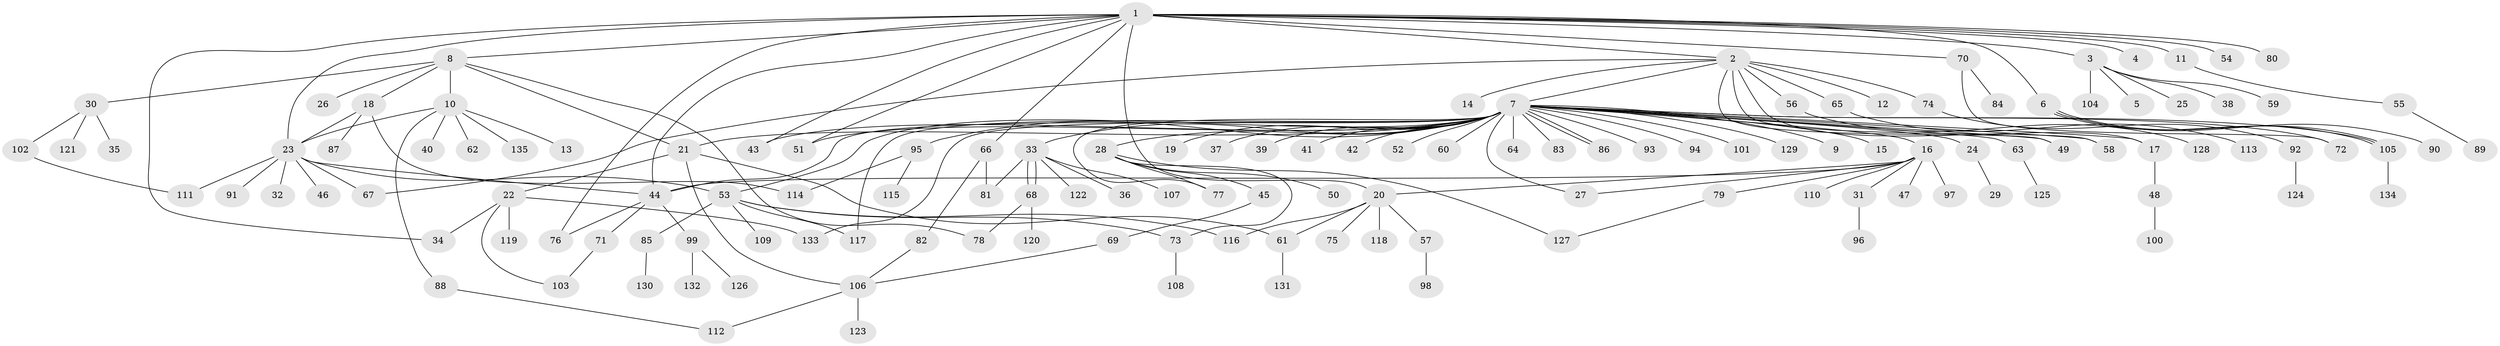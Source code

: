 // Generated by graph-tools (version 1.1) at 2025/01/03/09/25 03:01:42]
// undirected, 135 vertices, 171 edges
graph export_dot {
graph [start="1"]
  node [color=gray90,style=filled];
  1;
  2;
  3;
  4;
  5;
  6;
  7;
  8;
  9;
  10;
  11;
  12;
  13;
  14;
  15;
  16;
  17;
  18;
  19;
  20;
  21;
  22;
  23;
  24;
  25;
  26;
  27;
  28;
  29;
  30;
  31;
  32;
  33;
  34;
  35;
  36;
  37;
  38;
  39;
  40;
  41;
  42;
  43;
  44;
  45;
  46;
  47;
  48;
  49;
  50;
  51;
  52;
  53;
  54;
  55;
  56;
  57;
  58;
  59;
  60;
  61;
  62;
  63;
  64;
  65;
  66;
  67;
  68;
  69;
  70;
  71;
  72;
  73;
  74;
  75;
  76;
  77;
  78;
  79;
  80;
  81;
  82;
  83;
  84;
  85;
  86;
  87;
  88;
  89;
  90;
  91;
  92;
  93;
  94;
  95;
  96;
  97;
  98;
  99;
  100;
  101;
  102;
  103;
  104;
  105;
  106;
  107;
  108;
  109;
  110;
  111;
  112;
  113;
  114;
  115;
  116;
  117;
  118;
  119;
  120;
  121;
  122;
  123;
  124;
  125;
  126;
  127;
  128;
  129;
  130;
  131;
  132;
  133;
  134;
  135;
  1 -- 2;
  1 -- 3;
  1 -- 4;
  1 -- 6;
  1 -- 8;
  1 -- 11;
  1 -- 20;
  1 -- 23;
  1 -- 34;
  1 -- 43;
  1 -- 44;
  1 -- 51;
  1 -- 54;
  1 -- 66;
  1 -- 70;
  1 -- 76;
  1 -- 80;
  2 -- 7;
  2 -- 12;
  2 -- 14;
  2 -- 17;
  2 -- 49;
  2 -- 56;
  2 -- 58;
  2 -- 65;
  2 -- 67;
  2 -- 74;
  3 -- 5;
  3 -- 25;
  3 -- 38;
  3 -- 59;
  3 -- 104;
  6 -- 90;
  6 -- 105;
  6 -- 105;
  7 -- 9;
  7 -- 15;
  7 -- 16;
  7 -- 17;
  7 -- 19;
  7 -- 21;
  7 -- 24;
  7 -- 27;
  7 -- 28;
  7 -- 33;
  7 -- 37;
  7 -- 39;
  7 -- 41;
  7 -- 42;
  7 -- 43;
  7 -- 44;
  7 -- 49;
  7 -- 51;
  7 -- 52;
  7 -- 53;
  7 -- 58;
  7 -- 60;
  7 -- 63;
  7 -- 64;
  7 -- 72;
  7 -- 77;
  7 -- 83;
  7 -- 86;
  7 -- 86;
  7 -- 93;
  7 -- 94;
  7 -- 95;
  7 -- 101;
  7 -- 105;
  7 -- 117;
  7 -- 129;
  7 -- 133;
  8 -- 10;
  8 -- 18;
  8 -- 21;
  8 -- 26;
  8 -- 30;
  8 -- 78;
  10 -- 13;
  10 -- 23;
  10 -- 40;
  10 -- 62;
  10 -- 88;
  10 -- 135;
  11 -- 55;
  16 -- 20;
  16 -- 27;
  16 -- 31;
  16 -- 44;
  16 -- 47;
  16 -- 79;
  16 -- 97;
  16 -- 110;
  17 -- 48;
  18 -- 23;
  18 -- 87;
  18 -- 114;
  20 -- 57;
  20 -- 61;
  20 -- 75;
  20 -- 116;
  20 -- 118;
  21 -- 22;
  21 -- 61;
  21 -- 106;
  22 -- 34;
  22 -- 103;
  22 -- 119;
  22 -- 133;
  23 -- 32;
  23 -- 44;
  23 -- 46;
  23 -- 53;
  23 -- 67;
  23 -- 91;
  23 -- 111;
  24 -- 29;
  28 -- 45;
  28 -- 50;
  28 -- 73;
  28 -- 77;
  28 -- 127;
  30 -- 35;
  30 -- 102;
  30 -- 121;
  31 -- 96;
  33 -- 36;
  33 -- 68;
  33 -- 68;
  33 -- 81;
  33 -- 107;
  33 -- 122;
  44 -- 71;
  44 -- 76;
  44 -- 99;
  45 -- 69;
  48 -- 100;
  53 -- 73;
  53 -- 85;
  53 -- 109;
  53 -- 116;
  53 -- 117;
  55 -- 89;
  56 -- 128;
  57 -- 98;
  61 -- 131;
  63 -- 125;
  65 -- 113;
  66 -- 81;
  66 -- 82;
  68 -- 78;
  68 -- 120;
  69 -- 106;
  70 -- 72;
  70 -- 84;
  71 -- 103;
  73 -- 108;
  74 -- 92;
  79 -- 127;
  82 -- 106;
  85 -- 130;
  88 -- 112;
  92 -- 124;
  95 -- 114;
  95 -- 115;
  99 -- 126;
  99 -- 132;
  102 -- 111;
  105 -- 134;
  106 -- 112;
  106 -- 123;
}
